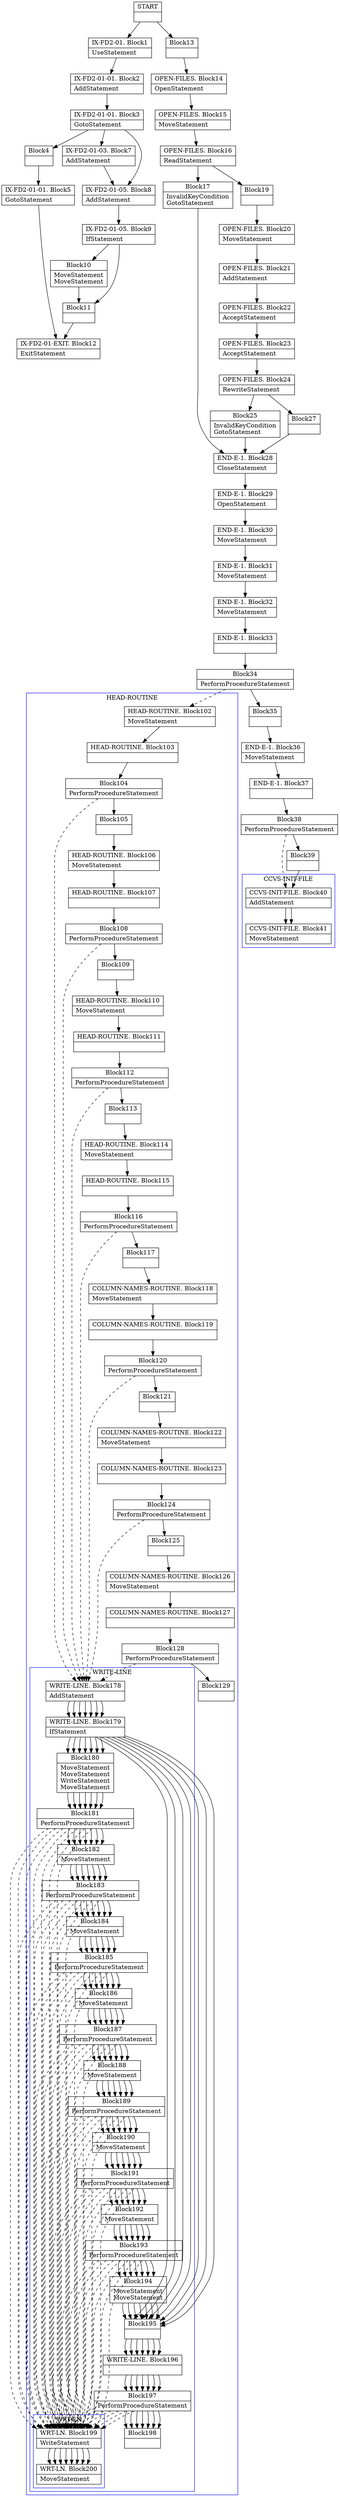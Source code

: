 digraph Cfg {
compound=true;
node [
shape = "record"
]

edge [
arrowtail = "empty"
]
Block0 [
label = "{START|}"
]
Block1 [
label = "{IX-FD2-01. Block1|UseStatement\l}"
]
Block2 [
label = "{IX-FD2-01-01. Block2|AddStatement\l}"
]
Block3 [
label = "{IX-FD2-01-01. Block3|GotoStatement\l}"
]
Block4 [
label = "{Block4|}"
]
Block5 [
label = "{IX-FD2-01-01. Block5|GotoStatement\l}"
]
Block12 [
label = "{IX-FD2-01-EXIT. Block12|ExitStatement\l}"
]
Block7 [
label = "{IX-FD2-01-03. Block7|AddStatement\l}"
]
Block8 [
label = "{IX-FD2-01-05. Block8|AddStatement\l}"
]
Block9 [
label = "{IX-FD2-01-05. Block9|IfStatement\l}"
]
Block10 [
label = "{Block10|MoveStatement\lMoveStatement\l}"
]
Block11 [
label = "{Block11|}"
]
Block13 [
label = "{Block13|}"
]
Block14 [
label = "{OPEN-FILES. Block14|OpenStatement\l}"
]
Block15 [
label = "{OPEN-FILES. Block15|MoveStatement\l}"
]
Block16 [
label = "{OPEN-FILES. Block16|ReadStatement\l}"
]
Block17 [
label = "{Block17|InvalidKeyCondition\lGotoStatement\l}"
]
Block28 [
label = "{END-E-1. Block28|CloseStatement\l}"
]
Block29 [
label = "{END-E-1. Block29|OpenStatement\l}"
]
Block30 [
label = "{END-E-1. Block30|MoveStatement\l}"
]
Block31 [
label = "{END-E-1. Block31|MoveStatement\l}"
]
Block32 [
label = "{END-E-1. Block32|MoveStatement\l}"
]
Block33 [
label = "{END-E-1. Block33|}"
]
Block34 [
label = "{Block34|PerformProcedureStatement\l}"
]
subgraph cluster_1{
color = blue;
label = "HEAD-ROUTINE";
Block102 [
label = "{HEAD-ROUTINE. Block102|MoveStatement\l}"
]
Block103 [
label = "{HEAD-ROUTINE. Block103|}"
]
Block104 [
label = "{Block104|PerformProcedureStatement\l}"
]
subgraph cluster_8{
color = blue;
label = "WRITE-LINE";
Block178 [
label = "{WRITE-LINE. Block178|AddStatement\l}"
]
Block179 [
label = "{WRITE-LINE. Block179|IfStatement\l}"
]
Block180 [
label = "{Block180|MoveStatement\lMoveStatement\lWriteStatement\lMoveStatement\l}"
]
Block181 [
label = "{Block181|PerformProcedureStatement\l}"
]
subgraph cluster_22{
color = blue;
label = "WRT-LN";
Block199 [
label = "{WRT-LN. Block199|WriteStatement\l}"
]
Block200 [
label = "{WRT-LN. Block200|MoveStatement\l}"
]
Block199 -> Block200

}
Block181 -> Block199 [style=dashed]

Block182 [
label = "{Block182|MoveStatement\l}"
]
Block183 [
label = "{Block183|PerformProcedureStatement\l}"
]
subgraph cluster_23{
color = blue;
label = "WRT-LN";
Block199 [
label = "{WRT-LN. Block199|WriteStatement\l}"
]
Block200 [
label = "{WRT-LN. Block200|MoveStatement\l}"
]
Block199 -> Block200

}
Block183 -> Block199 [style=dashed]

Block184 [
label = "{Block184|MoveStatement\l}"
]
Block185 [
label = "{Block185|PerformProcedureStatement\l}"
]
subgraph cluster_24{
color = blue;
label = "WRT-LN";
Block199 [
label = "{WRT-LN. Block199|WriteStatement\l}"
]
Block200 [
label = "{WRT-LN. Block200|MoveStatement\l}"
]
Block199 -> Block200

}
Block185 -> Block199 [style=dashed]

Block186 [
label = "{Block186|MoveStatement\l}"
]
Block187 [
label = "{Block187|PerformProcedureStatement\l}"
]
subgraph cluster_25{
color = blue;
label = "WRT-LN";
Block199 [
label = "{WRT-LN. Block199|WriteStatement\l}"
]
Block200 [
label = "{WRT-LN. Block200|MoveStatement\l}"
]
Block199 -> Block200

}
Block187 -> Block199 [style=dashed]

Block188 [
label = "{Block188|MoveStatement\l}"
]
Block189 [
label = "{Block189|PerformProcedureStatement\l}"
]
subgraph cluster_26{
color = blue;
label = "WRT-LN";
Block199 [
label = "{WRT-LN. Block199|WriteStatement\l}"
]
Block200 [
label = "{WRT-LN. Block200|MoveStatement\l}"
]
Block199 -> Block200

}
Block189 -> Block199 [style=dashed]

Block190 [
label = "{Block190|MoveStatement\l}"
]
Block191 [
label = "{Block191|PerformProcedureStatement\l}"
]
subgraph cluster_27{
color = blue;
label = "WRT-LN";
Block199 [
label = "{WRT-LN. Block199|WriteStatement\l}"
]
Block200 [
label = "{WRT-LN. Block200|MoveStatement\l}"
]
Block199 -> Block200

}
Block191 -> Block199 [style=dashed]

Block192 [
label = "{Block192|MoveStatement\l}"
]
Block193 [
label = "{Block193|PerformProcedureStatement\l}"
]
subgraph cluster_28{
color = blue;
label = "WRT-LN";
Block199 [
label = "{WRT-LN. Block199|WriteStatement\l}"
]
Block200 [
label = "{WRT-LN. Block200|MoveStatement\l}"
]
Block199 -> Block200

}
Block193 -> Block199 [style=dashed]

Block194 [
label = "{Block194|MoveStatement\lMoveStatement\l}"
]
Block195 [
label = "{Block195|}"
]
Block196 [
label = "{WRITE-LINE. Block196|}"
]
Block197 [
label = "{Block197|PerformProcedureStatement\l}"
]
subgraph cluster_29{
color = blue;
label = "WRT-LN";
Block199 [
label = "{WRT-LN. Block199|WriteStatement\l}"
]
Block200 [
label = "{WRT-LN. Block200|MoveStatement\l}"
]
Block199 -> Block200

}
Block197 -> Block199 [style=dashed]

Block198 [
label = "{Block198|}"
]
Block178 -> Block179
Block179 -> Block180
Block179 -> Block195
Block180 -> Block181
Block181 -> Block182
Block182 -> Block183
Block183 -> Block184
Block184 -> Block185
Block185 -> Block186
Block186 -> Block187
Block187 -> Block188
Block188 -> Block189
Block189 -> Block190
Block190 -> Block191
Block191 -> Block192
Block192 -> Block193
Block193 -> Block194
Block194 -> Block195
Block195 -> Block196
Block196 -> Block197
Block197 -> Block198

}
Block104 -> Block178 [style=dashed]

Block105 [
label = "{Block105|}"
]
Block106 [
label = "{HEAD-ROUTINE. Block106|MoveStatement\l}"
]
Block107 [
label = "{HEAD-ROUTINE. Block107|}"
]
Block108 [
label = "{Block108|PerformProcedureStatement\l}"
]
subgraph cluster_9{
color = blue;
label = "WRITE-LINE";
Block178 [
label = "{WRITE-LINE. Block178|AddStatement\l}"
]
Block179 [
label = "{WRITE-LINE. Block179|IfStatement\l}"
]
Block180 [
label = "{Block180|MoveStatement\lMoveStatement\lWriteStatement\lMoveStatement\l}"
]
Block181 [
label = "{Block181|PerformProcedureStatement\l}"
]
Block181 -> Block199 [style=dashed]

Block182 [
label = "{Block182|MoveStatement\l}"
]
Block183 [
label = "{Block183|PerformProcedureStatement\l}"
]
Block183 -> Block199 [style=dashed]

Block184 [
label = "{Block184|MoveStatement\l}"
]
Block185 [
label = "{Block185|PerformProcedureStatement\l}"
]
Block185 -> Block199 [style=dashed]

Block186 [
label = "{Block186|MoveStatement\l}"
]
Block187 [
label = "{Block187|PerformProcedureStatement\l}"
]
Block187 -> Block199 [style=dashed]

Block188 [
label = "{Block188|MoveStatement\l}"
]
Block189 [
label = "{Block189|PerformProcedureStatement\l}"
]
Block189 -> Block199 [style=dashed]

Block190 [
label = "{Block190|MoveStatement\l}"
]
Block191 [
label = "{Block191|PerformProcedureStatement\l}"
]
Block191 -> Block199 [style=dashed]

Block192 [
label = "{Block192|MoveStatement\l}"
]
Block193 [
label = "{Block193|PerformProcedureStatement\l}"
]
Block193 -> Block199 [style=dashed]

Block194 [
label = "{Block194|MoveStatement\lMoveStatement\l}"
]
Block195 [
label = "{Block195|}"
]
Block196 [
label = "{WRITE-LINE. Block196|}"
]
Block197 [
label = "{Block197|PerformProcedureStatement\l}"
]
Block197 -> Block199 [style=dashed]

Block198 [
label = "{Block198|}"
]
Block178 -> Block179
Block179 -> Block180
Block179 -> Block195
Block180 -> Block181
Block181 -> Block182
Block182 -> Block183
Block183 -> Block184
Block184 -> Block185
Block185 -> Block186
Block186 -> Block187
Block187 -> Block188
Block188 -> Block189
Block189 -> Block190
Block190 -> Block191
Block191 -> Block192
Block192 -> Block193
Block193 -> Block194
Block194 -> Block195
Block195 -> Block196
Block196 -> Block197
Block197 -> Block198

}
Block108 -> Block178 [style=dashed]

Block109 [
label = "{Block109|}"
]
Block110 [
label = "{HEAD-ROUTINE. Block110|MoveStatement\l}"
]
Block111 [
label = "{HEAD-ROUTINE. Block111|}"
]
Block112 [
label = "{Block112|PerformProcedureStatement\l}"
]
subgraph cluster_10{
color = blue;
label = "WRITE-LINE";
Block178 [
label = "{WRITE-LINE. Block178|AddStatement\l}"
]
Block179 [
label = "{WRITE-LINE. Block179|IfStatement\l}"
]
Block180 [
label = "{Block180|MoveStatement\lMoveStatement\lWriteStatement\lMoveStatement\l}"
]
Block181 [
label = "{Block181|PerformProcedureStatement\l}"
]
Block181 -> Block199 [style=dashed]

Block182 [
label = "{Block182|MoveStatement\l}"
]
Block183 [
label = "{Block183|PerformProcedureStatement\l}"
]
Block183 -> Block199 [style=dashed]

Block184 [
label = "{Block184|MoveStatement\l}"
]
Block185 [
label = "{Block185|PerformProcedureStatement\l}"
]
Block185 -> Block199 [style=dashed]

Block186 [
label = "{Block186|MoveStatement\l}"
]
Block187 [
label = "{Block187|PerformProcedureStatement\l}"
]
Block187 -> Block199 [style=dashed]

Block188 [
label = "{Block188|MoveStatement\l}"
]
Block189 [
label = "{Block189|PerformProcedureStatement\l}"
]
Block189 -> Block199 [style=dashed]

Block190 [
label = "{Block190|MoveStatement\l}"
]
Block191 [
label = "{Block191|PerformProcedureStatement\l}"
]
Block191 -> Block199 [style=dashed]

Block192 [
label = "{Block192|MoveStatement\l}"
]
Block193 [
label = "{Block193|PerformProcedureStatement\l}"
]
Block193 -> Block199 [style=dashed]

Block194 [
label = "{Block194|MoveStatement\lMoveStatement\l}"
]
Block195 [
label = "{Block195|}"
]
Block196 [
label = "{WRITE-LINE. Block196|}"
]
Block197 [
label = "{Block197|PerformProcedureStatement\l}"
]
Block197 -> Block199 [style=dashed]

Block198 [
label = "{Block198|}"
]
Block178 -> Block179
Block179 -> Block180
Block179 -> Block195
Block180 -> Block181
Block181 -> Block182
Block182 -> Block183
Block183 -> Block184
Block184 -> Block185
Block185 -> Block186
Block186 -> Block187
Block187 -> Block188
Block188 -> Block189
Block189 -> Block190
Block190 -> Block191
Block191 -> Block192
Block192 -> Block193
Block193 -> Block194
Block194 -> Block195
Block195 -> Block196
Block196 -> Block197
Block197 -> Block198

}
Block112 -> Block178 [style=dashed]

Block113 [
label = "{Block113|}"
]
Block114 [
label = "{HEAD-ROUTINE. Block114|MoveStatement\l}"
]
Block115 [
label = "{HEAD-ROUTINE. Block115|}"
]
Block116 [
label = "{Block116|PerformProcedureStatement\l}"
]
subgraph cluster_11{
color = blue;
label = "WRITE-LINE";
Block178 [
label = "{WRITE-LINE. Block178|AddStatement\l}"
]
Block179 [
label = "{WRITE-LINE. Block179|IfStatement\l}"
]
Block180 [
label = "{Block180|MoveStatement\lMoveStatement\lWriteStatement\lMoveStatement\l}"
]
Block181 [
label = "{Block181|PerformProcedureStatement\l}"
]
Block181 -> Block199 [style=dashed]

Block182 [
label = "{Block182|MoveStatement\l}"
]
Block183 [
label = "{Block183|PerformProcedureStatement\l}"
]
Block183 -> Block199 [style=dashed]

Block184 [
label = "{Block184|MoveStatement\l}"
]
Block185 [
label = "{Block185|PerformProcedureStatement\l}"
]
Block185 -> Block199 [style=dashed]

Block186 [
label = "{Block186|MoveStatement\l}"
]
Block187 [
label = "{Block187|PerformProcedureStatement\l}"
]
Block187 -> Block199 [style=dashed]

Block188 [
label = "{Block188|MoveStatement\l}"
]
Block189 [
label = "{Block189|PerformProcedureStatement\l}"
]
Block189 -> Block199 [style=dashed]

Block190 [
label = "{Block190|MoveStatement\l}"
]
Block191 [
label = "{Block191|PerformProcedureStatement\l}"
]
Block191 -> Block199 [style=dashed]

Block192 [
label = "{Block192|MoveStatement\l}"
]
Block193 [
label = "{Block193|PerformProcedureStatement\l}"
]
Block193 -> Block199 [style=dashed]

Block194 [
label = "{Block194|MoveStatement\lMoveStatement\l}"
]
Block195 [
label = "{Block195|}"
]
Block196 [
label = "{WRITE-LINE. Block196|}"
]
Block197 [
label = "{Block197|PerformProcedureStatement\l}"
]
Block197 -> Block199 [style=dashed]

Block198 [
label = "{Block198|}"
]
Block178 -> Block179
Block179 -> Block180
Block179 -> Block195
Block180 -> Block181
Block181 -> Block182
Block182 -> Block183
Block183 -> Block184
Block184 -> Block185
Block185 -> Block186
Block186 -> Block187
Block187 -> Block188
Block188 -> Block189
Block189 -> Block190
Block190 -> Block191
Block191 -> Block192
Block192 -> Block193
Block193 -> Block194
Block194 -> Block195
Block195 -> Block196
Block196 -> Block197
Block197 -> Block198

}
Block116 -> Block178 [style=dashed]

Block117 [
label = "{Block117|}"
]
Block118 [
label = "{COLUMN-NAMES-ROUTINE. Block118|MoveStatement\l}"
]
Block119 [
label = "{COLUMN-NAMES-ROUTINE. Block119|}"
]
Block120 [
label = "{Block120|PerformProcedureStatement\l}"
]
subgraph cluster_12{
color = blue;
label = "WRITE-LINE";
Block178 [
label = "{WRITE-LINE. Block178|AddStatement\l}"
]
Block179 [
label = "{WRITE-LINE. Block179|IfStatement\l}"
]
Block180 [
label = "{Block180|MoveStatement\lMoveStatement\lWriteStatement\lMoveStatement\l}"
]
Block181 [
label = "{Block181|PerformProcedureStatement\l}"
]
Block181 -> Block199 [style=dashed]

Block182 [
label = "{Block182|MoveStatement\l}"
]
Block183 [
label = "{Block183|PerformProcedureStatement\l}"
]
Block183 -> Block199 [style=dashed]

Block184 [
label = "{Block184|MoveStatement\l}"
]
Block185 [
label = "{Block185|PerformProcedureStatement\l}"
]
Block185 -> Block199 [style=dashed]

Block186 [
label = "{Block186|MoveStatement\l}"
]
Block187 [
label = "{Block187|PerformProcedureStatement\l}"
]
Block187 -> Block199 [style=dashed]

Block188 [
label = "{Block188|MoveStatement\l}"
]
Block189 [
label = "{Block189|PerformProcedureStatement\l}"
]
Block189 -> Block199 [style=dashed]

Block190 [
label = "{Block190|MoveStatement\l}"
]
Block191 [
label = "{Block191|PerformProcedureStatement\l}"
]
Block191 -> Block199 [style=dashed]

Block192 [
label = "{Block192|MoveStatement\l}"
]
Block193 [
label = "{Block193|PerformProcedureStatement\l}"
]
Block193 -> Block199 [style=dashed]

Block194 [
label = "{Block194|MoveStatement\lMoveStatement\l}"
]
Block195 [
label = "{Block195|}"
]
Block196 [
label = "{WRITE-LINE. Block196|}"
]
Block197 [
label = "{Block197|PerformProcedureStatement\l}"
]
Block197 -> Block199 [style=dashed]

Block198 [
label = "{Block198|}"
]
Block178 -> Block179
Block179 -> Block180
Block179 -> Block195
Block180 -> Block181
Block181 -> Block182
Block182 -> Block183
Block183 -> Block184
Block184 -> Block185
Block185 -> Block186
Block186 -> Block187
Block187 -> Block188
Block188 -> Block189
Block189 -> Block190
Block190 -> Block191
Block191 -> Block192
Block192 -> Block193
Block193 -> Block194
Block194 -> Block195
Block195 -> Block196
Block196 -> Block197
Block197 -> Block198

}
Block120 -> Block178 [style=dashed]

Block121 [
label = "{Block121|}"
]
Block122 [
label = "{COLUMN-NAMES-ROUTINE. Block122|MoveStatement\l}"
]
Block123 [
label = "{COLUMN-NAMES-ROUTINE. Block123|}"
]
Block124 [
label = "{Block124|PerformProcedureStatement\l}"
]
subgraph cluster_13{
color = blue;
label = "WRITE-LINE";
Block178 [
label = "{WRITE-LINE. Block178|AddStatement\l}"
]
Block179 [
label = "{WRITE-LINE. Block179|IfStatement\l}"
]
Block180 [
label = "{Block180|MoveStatement\lMoveStatement\lWriteStatement\lMoveStatement\l}"
]
Block181 [
label = "{Block181|PerformProcedureStatement\l}"
]
Block181 -> Block199 [style=dashed]

Block182 [
label = "{Block182|MoveStatement\l}"
]
Block183 [
label = "{Block183|PerformProcedureStatement\l}"
]
Block183 -> Block199 [style=dashed]

Block184 [
label = "{Block184|MoveStatement\l}"
]
Block185 [
label = "{Block185|PerformProcedureStatement\l}"
]
Block185 -> Block199 [style=dashed]

Block186 [
label = "{Block186|MoveStatement\l}"
]
Block187 [
label = "{Block187|PerformProcedureStatement\l}"
]
Block187 -> Block199 [style=dashed]

Block188 [
label = "{Block188|MoveStatement\l}"
]
Block189 [
label = "{Block189|PerformProcedureStatement\l}"
]
Block189 -> Block199 [style=dashed]

Block190 [
label = "{Block190|MoveStatement\l}"
]
Block191 [
label = "{Block191|PerformProcedureStatement\l}"
]
Block191 -> Block199 [style=dashed]

Block192 [
label = "{Block192|MoveStatement\l}"
]
Block193 [
label = "{Block193|PerformProcedureStatement\l}"
]
Block193 -> Block199 [style=dashed]

Block194 [
label = "{Block194|MoveStatement\lMoveStatement\l}"
]
Block195 [
label = "{Block195|}"
]
Block196 [
label = "{WRITE-LINE. Block196|}"
]
Block197 [
label = "{Block197|PerformProcedureStatement\l}"
]
Block197 -> Block199 [style=dashed]

Block198 [
label = "{Block198|}"
]
Block178 -> Block179
Block179 -> Block180
Block179 -> Block195
Block180 -> Block181
Block181 -> Block182
Block182 -> Block183
Block183 -> Block184
Block184 -> Block185
Block185 -> Block186
Block186 -> Block187
Block187 -> Block188
Block188 -> Block189
Block189 -> Block190
Block190 -> Block191
Block191 -> Block192
Block192 -> Block193
Block193 -> Block194
Block194 -> Block195
Block195 -> Block196
Block196 -> Block197
Block197 -> Block198

}
Block124 -> Block178 [style=dashed]

Block125 [
label = "{Block125|}"
]
Block126 [
label = "{COLUMN-NAMES-ROUTINE. Block126|MoveStatement\l}"
]
Block127 [
label = "{COLUMN-NAMES-ROUTINE. Block127|}"
]
Block128 [
label = "{Block128|PerformProcedureStatement\l}"
]
subgraph cluster_14{
color = blue;
label = "WRITE-LINE";
Block178 [
label = "{WRITE-LINE. Block178|AddStatement\l}"
]
Block179 [
label = "{WRITE-LINE. Block179|IfStatement\l}"
]
Block180 [
label = "{Block180|MoveStatement\lMoveStatement\lWriteStatement\lMoveStatement\l}"
]
Block181 [
label = "{Block181|PerformProcedureStatement\l}"
]
Block181 -> Block199 [style=dashed]

Block182 [
label = "{Block182|MoveStatement\l}"
]
Block183 [
label = "{Block183|PerformProcedureStatement\l}"
]
Block183 -> Block199 [style=dashed]

Block184 [
label = "{Block184|MoveStatement\l}"
]
Block185 [
label = "{Block185|PerformProcedureStatement\l}"
]
Block185 -> Block199 [style=dashed]

Block186 [
label = "{Block186|MoveStatement\l}"
]
Block187 [
label = "{Block187|PerformProcedureStatement\l}"
]
Block187 -> Block199 [style=dashed]

Block188 [
label = "{Block188|MoveStatement\l}"
]
Block189 [
label = "{Block189|PerformProcedureStatement\l}"
]
Block189 -> Block199 [style=dashed]

Block190 [
label = "{Block190|MoveStatement\l}"
]
Block191 [
label = "{Block191|PerformProcedureStatement\l}"
]
Block191 -> Block199 [style=dashed]

Block192 [
label = "{Block192|MoveStatement\l}"
]
Block193 [
label = "{Block193|PerformProcedureStatement\l}"
]
Block193 -> Block199 [style=dashed]

Block194 [
label = "{Block194|MoveStatement\lMoveStatement\l}"
]
Block195 [
label = "{Block195|}"
]
Block196 [
label = "{WRITE-LINE. Block196|}"
]
Block197 [
label = "{Block197|PerformProcedureStatement\l}"
]
Block197 -> Block199 [style=dashed]

Block198 [
label = "{Block198|}"
]
Block178 -> Block179
Block179 -> Block180
Block179 -> Block195
Block180 -> Block181
Block181 -> Block182
Block182 -> Block183
Block183 -> Block184
Block184 -> Block185
Block185 -> Block186
Block186 -> Block187
Block187 -> Block188
Block188 -> Block189
Block189 -> Block190
Block190 -> Block191
Block191 -> Block192
Block192 -> Block193
Block193 -> Block194
Block194 -> Block195
Block195 -> Block196
Block196 -> Block197
Block197 -> Block198

}
Block128 -> Block178 [style=dashed]

Block129 [
label = "{Block129|}"
]
Block102 -> Block103
Block103 -> Block104
Block104 -> Block105
Block105 -> Block106
Block106 -> Block107
Block107 -> Block108
Block108 -> Block109
Block109 -> Block110
Block110 -> Block111
Block111 -> Block112
Block112 -> Block113
Block113 -> Block114
Block114 -> Block115
Block115 -> Block116
Block116 -> Block117
Block117 -> Block118
Block118 -> Block119
Block119 -> Block120
Block120 -> Block121
Block121 -> Block122
Block122 -> Block123
Block123 -> Block124
Block124 -> Block125
Block125 -> Block126
Block126 -> Block127
Block127 -> Block128
Block128 -> Block129

}
Block34 -> Block102 [style=dashed]

Block35 [
label = "{Block35|}"
]
Block36 [
label = "{END-E-1. Block36|MoveStatement\l}"
]
Block37 [
label = "{END-E-1. Block37|}"
]
Block38 [
label = "{Block38|PerformProcedureStatement\l}"
]
subgraph cluster_2{
color = blue;
label = "CCVS-INIT-FILE";
Block40 [
label = "{CCVS-INIT-FILE. Block40|AddStatement\l}"
]
Block41 [
label = "{CCVS-INIT-FILE. Block41|MoveStatement\l}"
]
Block40 -> Block41

}
Block38 -> Block40 [style=dashed]

Block39 [
label = "{Block39|}"
]
Block40 [
label = "{CCVS-INIT-FILE. Block40|AddStatement\l}"
]
Block41 [
label = "{CCVS-INIT-FILE. Block41|MoveStatement\l}"
]
Block19 [
label = "{Block19|}"
]
Block20 [
label = "{OPEN-FILES. Block20|MoveStatement\l}"
]
Block21 [
label = "{OPEN-FILES. Block21|AddStatement\l}"
]
Block22 [
label = "{OPEN-FILES. Block22|AcceptStatement\l}"
]
Block23 [
label = "{OPEN-FILES. Block23|AcceptStatement\l}"
]
Block24 [
label = "{OPEN-FILES. Block24|RewriteStatement\l}"
]
Block25 [
label = "{Block25|InvalidKeyCondition\lGotoStatement\l}"
]
Block27 [
label = "{Block27|}"
]
Block0 -> Block1
Block0 -> Block13
Block1 -> Block2
Block2 -> Block3
Block3 -> Block4
Block3 -> Block7
Block3 -> Block8
Block4 -> Block5
Block5 -> Block12
Block7 -> Block8
Block8 -> Block9
Block9 -> Block10
Block9 -> Block11
Block10 -> Block11
Block11 -> Block12
Block13 -> Block14
Block14 -> Block15
Block15 -> Block16
Block16 -> Block17
Block16 -> Block19
Block17 -> Block28
Block28 -> Block29
Block29 -> Block30
Block30 -> Block31
Block31 -> Block32
Block32 -> Block33
Block33 -> Block34
Block34 -> Block35
Block35 -> Block36
Block36 -> Block37
Block37 -> Block38
Block38 -> Block39
Block39 -> Block40
Block40 -> Block41
Block19 -> Block20
Block20 -> Block21
Block21 -> Block22
Block22 -> Block23
Block23 -> Block24
Block24 -> Block25
Block24 -> Block27
Block25 -> Block28
Block27 -> Block28

}
